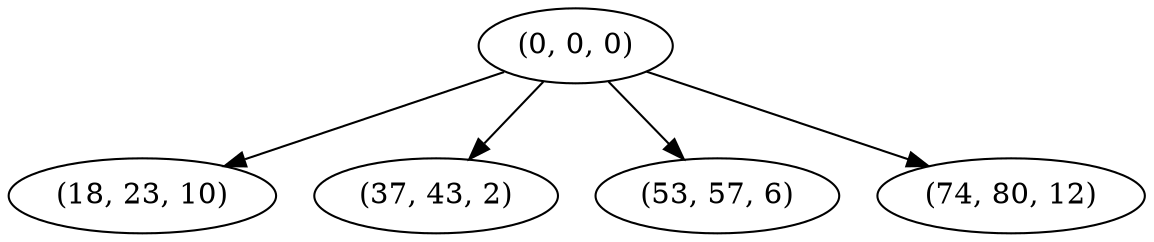 digraph tree {
    "(0, 0, 0)";
    "(18, 23, 10)";
    "(37, 43, 2)";
    "(53, 57, 6)";
    "(74, 80, 12)";
    "(0, 0, 0)" -> "(18, 23, 10)";
    "(0, 0, 0)" -> "(37, 43, 2)";
    "(0, 0, 0)" -> "(53, 57, 6)";
    "(0, 0, 0)" -> "(74, 80, 12)";
}
